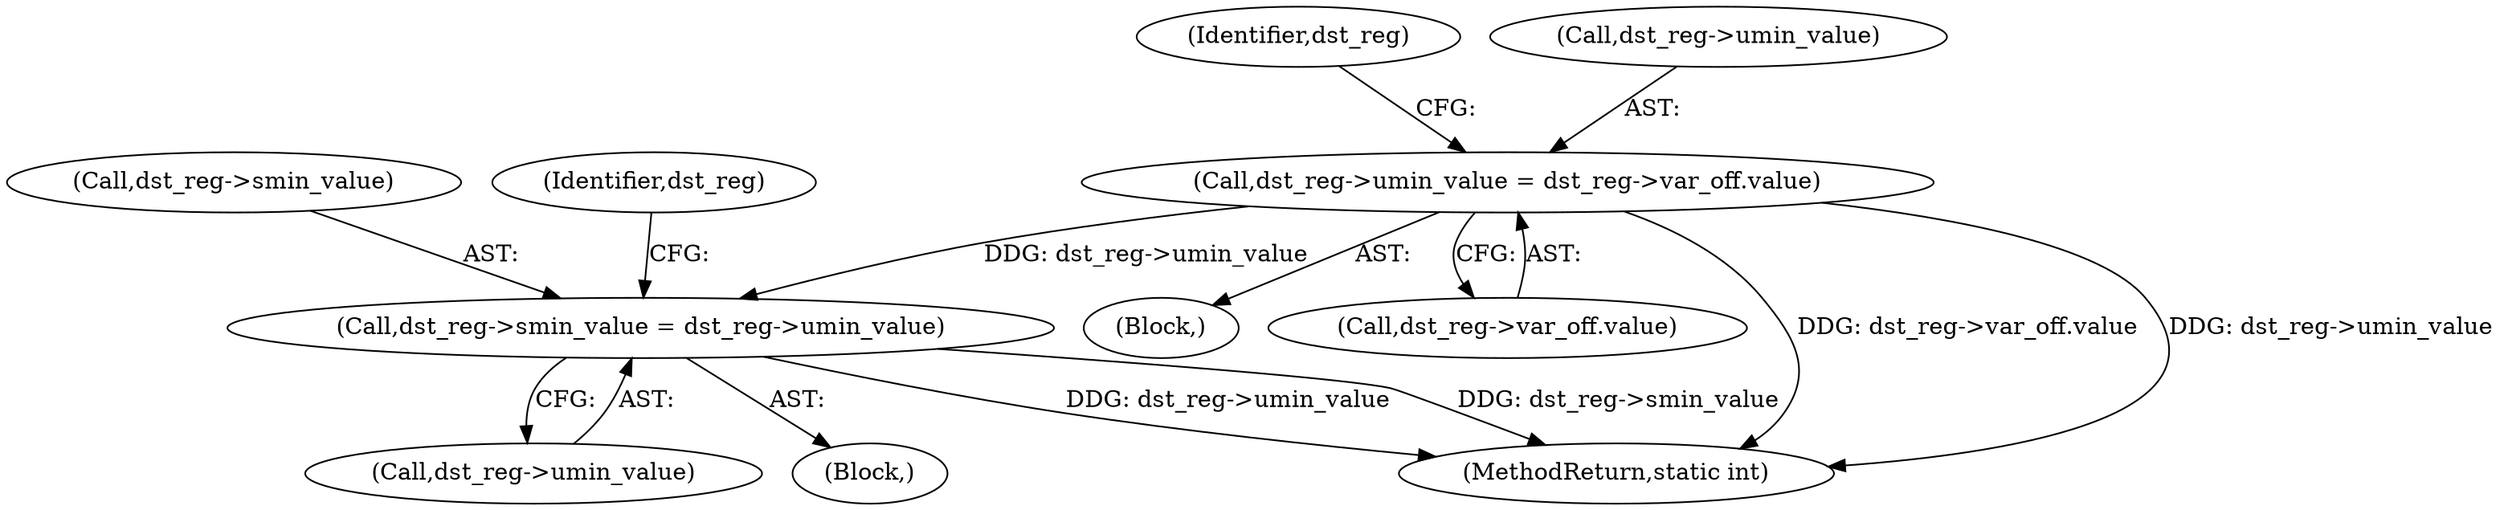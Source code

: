 digraph "0_linux_4374f256ce8182019353c0c639bb8d0695b4c941@pointer" {
"1000481" [label="(Call,dst_reg->umin_value = dst_reg->var_off.value)"];
"1000522" [label="(Call,dst_reg->smin_value = dst_reg->umin_value)"];
"1000492" [label="(Identifier,dst_reg)"];
"1000522" [label="(Call,dst_reg->smin_value = dst_reg->umin_value)"];
"1000526" [label="(Call,dst_reg->umin_value)"];
"1000197" [label="(Block,)"];
"1000521" [label="(Block,)"];
"1000482" [label="(Call,dst_reg->umin_value)"];
"1000481" [label="(Call,dst_reg->umin_value = dst_reg->var_off.value)"];
"1000523" [label="(Call,dst_reg->smin_value)"];
"1000531" [label="(Identifier,dst_reg)"];
"1000485" [label="(Call,dst_reg->var_off.value)"];
"1000801" [label="(MethodReturn,static int)"];
"1000481" -> "1000197"  [label="AST: "];
"1000481" -> "1000485"  [label="CFG: "];
"1000482" -> "1000481"  [label="AST: "];
"1000485" -> "1000481"  [label="AST: "];
"1000492" -> "1000481"  [label="CFG: "];
"1000481" -> "1000801"  [label="DDG: dst_reg->var_off.value"];
"1000481" -> "1000801"  [label="DDG: dst_reg->umin_value"];
"1000481" -> "1000522"  [label="DDG: dst_reg->umin_value"];
"1000522" -> "1000521"  [label="AST: "];
"1000522" -> "1000526"  [label="CFG: "];
"1000523" -> "1000522"  [label="AST: "];
"1000526" -> "1000522"  [label="AST: "];
"1000531" -> "1000522"  [label="CFG: "];
"1000522" -> "1000801"  [label="DDG: dst_reg->umin_value"];
"1000522" -> "1000801"  [label="DDG: dst_reg->smin_value"];
}
